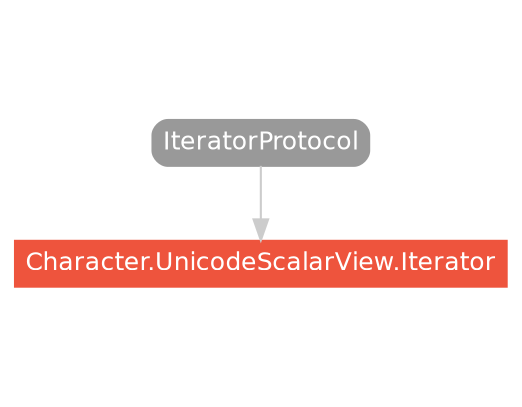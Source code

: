 strict digraph "Character.UnicodeScalarView.Iterator - Type Hierarchy - SwiftDoc.org" {
    pad="0.1,0.8"
    node [shape=box, style="filled,rounded", color="#999999", fillcolor="#999999", fontcolor=white, fontname=Helvetica, fontnames="Helvetica,sansserif", fontsize=12, margin="0.07,0.05", height="0.3"]
    edge [color="#cccccc"]
    "Character.UnicodeScalarView.Iterator" [URL="/type/Character.UnicodeScalarView.Iterator/", style="filled", fillcolor="#ee543d", color="#ee543d"]
    "IteratorProtocol" [URL="/protocol/IteratorProtocol/hierarchy/"]    "IteratorProtocol" -> "Character.UnicodeScalarView.Iterator"
    subgraph Types {
        rank = max; "Character.UnicodeScalarView.Iterator";
    }
}